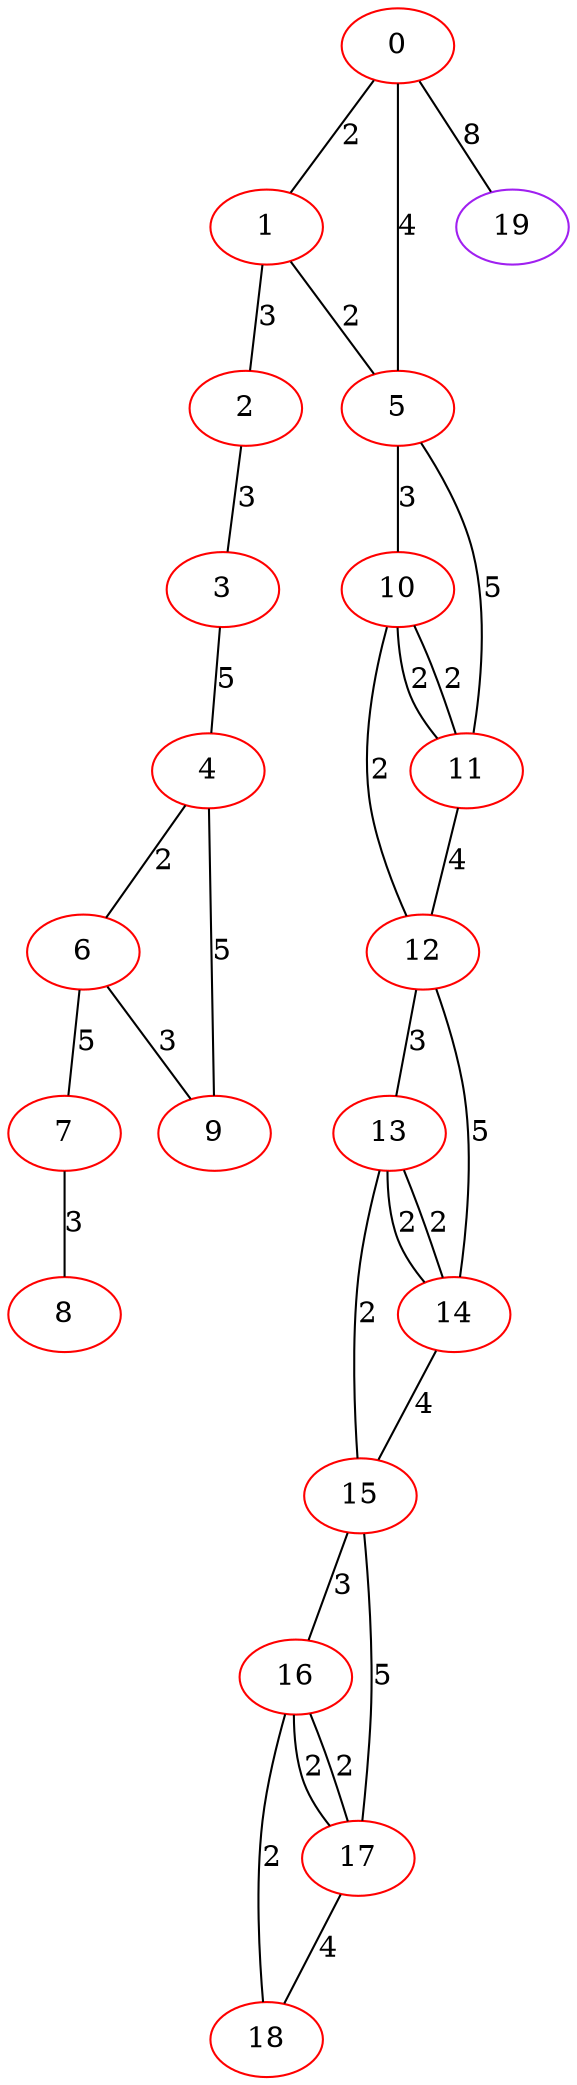 graph "" {
0 [color=red, weight=1];
1 [color=red, weight=1];
2 [color=red, weight=1];
3 [color=red, weight=1];
4 [color=red, weight=1];
5 [color=red, weight=1];
6 [color=red, weight=1];
7 [color=red, weight=1];
8 [color=red, weight=1];
9 [color=red, weight=1];
10 [color=red, weight=1];
11 [color=red, weight=1];
12 [color=red, weight=1];
13 [color=red, weight=1];
14 [color=red, weight=1];
15 [color=red, weight=1];
16 [color=red, weight=1];
17 [color=red, weight=1];
18 [color=red, weight=1];
19 [color=purple, weight=4];
0 -- 1  [key=0, label=2];
0 -- 19  [key=0, label=8];
0 -- 5  [key=0, label=4];
1 -- 2  [key=0, label=3];
1 -- 5  [key=0, label=2];
2 -- 3  [key=0, label=3];
3 -- 4  [key=0, label=5];
4 -- 9  [key=0, label=5];
4 -- 6  [key=0, label=2];
5 -- 10  [key=0, label=3];
5 -- 11  [key=0, label=5];
6 -- 9  [key=0, label=3];
6 -- 7  [key=0, label=5];
7 -- 8  [key=0, label=3];
10 -- 11  [key=0, label=2];
10 -- 11  [key=1, label=2];
10 -- 12  [key=0, label=2];
11 -- 12  [key=0, label=4];
12 -- 13  [key=0, label=3];
12 -- 14  [key=0, label=5];
13 -- 14  [key=0, label=2];
13 -- 14  [key=1, label=2];
13 -- 15  [key=0, label=2];
14 -- 15  [key=0, label=4];
15 -- 16  [key=0, label=3];
15 -- 17  [key=0, label=5];
16 -- 17  [key=0, label=2];
16 -- 17  [key=1, label=2];
16 -- 18  [key=0, label=2];
17 -- 18  [key=0, label=4];
}
